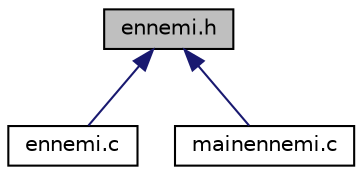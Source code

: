digraph "ennemi.h"
{
 // LATEX_PDF_SIZE
  edge [fontname="Helvetica",fontsize="10",labelfontname="Helvetica",labelfontsize="10"];
  node [fontname="Helvetica",fontsize="10",shape=record];
  Node1 [label="ennemi.h",height=0.2,width=0.4,color="black", fillcolor="grey75", style="filled", fontcolor="black",tooltip=".h."];
  Node1 -> Node2 [dir="back",color="midnightblue",fontsize="10",style="solid",fontname="Helvetica"];
  Node2 [label="ennemi.c",height=0.2,width=0.4,color="black", fillcolor="white", style="filled",URL="$ennemi_8c.html",tooltip="Testing Program."];
  Node1 -> Node3 [dir="back",color="midnightblue",fontsize="10",style="solid",fontname="Helvetica"];
  Node3 [label="mainennemi.c",height=0.2,width=0.4,color="black", fillcolor="white", style="filled",URL="$mainennemi_8c.html",tooltip="Testing Program."];
}
